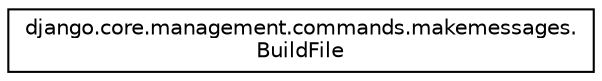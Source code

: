 digraph "Graphical Class Hierarchy"
{
 // LATEX_PDF_SIZE
  edge [fontname="Helvetica",fontsize="10",labelfontname="Helvetica",labelfontsize="10"];
  node [fontname="Helvetica",fontsize="10",shape=record];
  rankdir="LR";
  Node0 [label="django.core.management.commands.makemessages.\lBuildFile",height=0.2,width=0.4,color="black", fillcolor="white", style="filled",URL="$classdjango_1_1core_1_1management_1_1commands_1_1makemessages_1_1_build_file.html",tooltip=" "];
}
